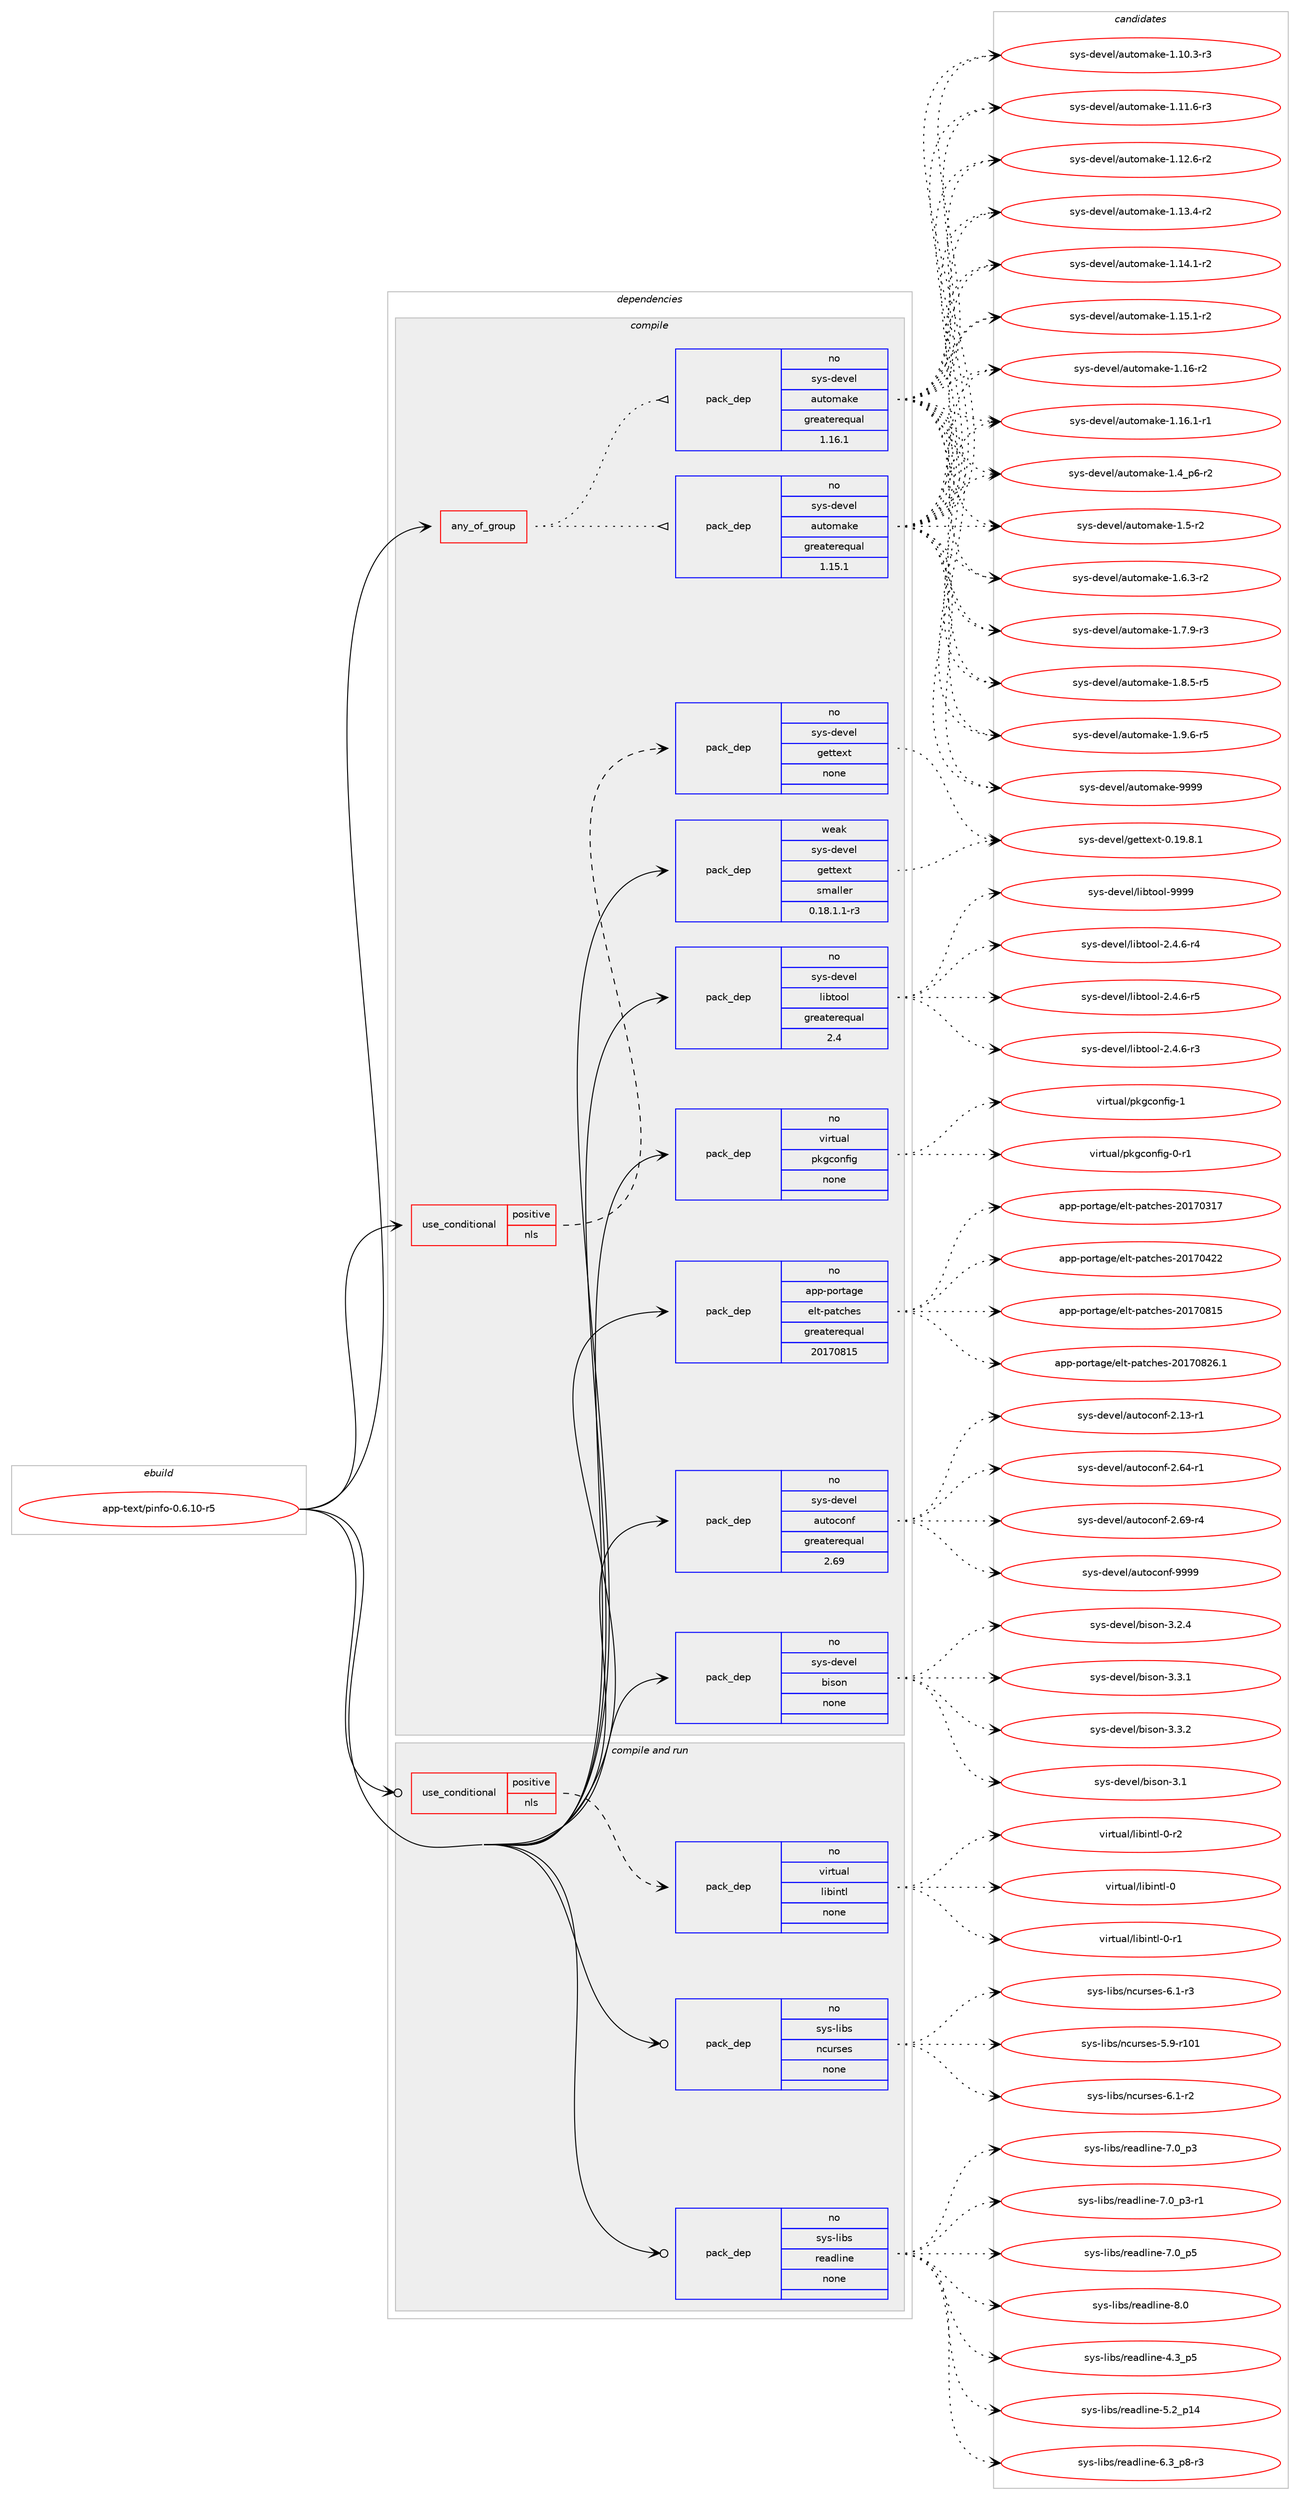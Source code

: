 digraph prolog {

# *************
# Graph options
# *************

newrank=true;
concentrate=true;
compound=true;
graph [rankdir=LR,fontname=Helvetica,fontsize=10,ranksep=1.5];#, ranksep=2.5, nodesep=0.2];
edge  [arrowhead=vee];
node  [fontname=Helvetica,fontsize=10];

# **********
# The ebuild
# **********

subgraph cluster_leftcol {
color=gray;
rank=same;
label=<<i>ebuild</i>>;
id [label="app-text/pinfo-0.6.10-r5", color=red, width=4, href="../app-text/pinfo-0.6.10-r5.svg"];
}

# ****************
# The dependencies
# ****************

subgraph cluster_midcol {
color=gray;
label=<<i>dependencies</i>>;
subgraph cluster_compile {
fillcolor="#eeeeee";
style=filled;
label=<<i>compile</i>>;
subgraph any19994 {
dependency1311667 [label=<<TABLE BORDER="0" CELLBORDER="1" CELLSPACING="0" CELLPADDING="4"><TR><TD CELLPADDING="10">any_of_group</TD></TR></TABLE>>, shape=none, color=red];subgraph pack935230 {
dependency1311668 [label=<<TABLE BORDER="0" CELLBORDER="1" CELLSPACING="0" CELLPADDING="4" WIDTH="220"><TR><TD ROWSPAN="6" CELLPADDING="30">pack_dep</TD></TR><TR><TD WIDTH="110">no</TD></TR><TR><TD>sys-devel</TD></TR><TR><TD>automake</TD></TR><TR><TD>greaterequal</TD></TR><TR><TD>1.16.1</TD></TR></TABLE>>, shape=none, color=blue];
}
dependency1311667:e -> dependency1311668:w [weight=20,style="dotted",arrowhead="oinv"];
subgraph pack935231 {
dependency1311669 [label=<<TABLE BORDER="0" CELLBORDER="1" CELLSPACING="0" CELLPADDING="4" WIDTH="220"><TR><TD ROWSPAN="6" CELLPADDING="30">pack_dep</TD></TR><TR><TD WIDTH="110">no</TD></TR><TR><TD>sys-devel</TD></TR><TR><TD>automake</TD></TR><TR><TD>greaterequal</TD></TR><TR><TD>1.15.1</TD></TR></TABLE>>, shape=none, color=blue];
}
dependency1311667:e -> dependency1311669:w [weight=20,style="dotted",arrowhead="oinv"];
}
id:e -> dependency1311667:w [weight=20,style="solid",arrowhead="vee"];
subgraph cond355894 {
dependency1311670 [label=<<TABLE BORDER="0" CELLBORDER="1" CELLSPACING="0" CELLPADDING="4"><TR><TD ROWSPAN="3" CELLPADDING="10">use_conditional</TD></TR><TR><TD>positive</TD></TR><TR><TD>nls</TD></TR></TABLE>>, shape=none, color=red];
subgraph pack935232 {
dependency1311671 [label=<<TABLE BORDER="0" CELLBORDER="1" CELLSPACING="0" CELLPADDING="4" WIDTH="220"><TR><TD ROWSPAN="6" CELLPADDING="30">pack_dep</TD></TR><TR><TD WIDTH="110">no</TD></TR><TR><TD>sys-devel</TD></TR><TR><TD>gettext</TD></TR><TR><TD>none</TD></TR><TR><TD></TD></TR></TABLE>>, shape=none, color=blue];
}
dependency1311670:e -> dependency1311671:w [weight=20,style="dashed",arrowhead="vee"];
}
id:e -> dependency1311670:w [weight=20,style="solid",arrowhead="vee"];
subgraph pack935233 {
dependency1311672 [label=<<TABLE BORDER="0" CELLBORDER="1" CELLSPACING="0" CELLPADDING="4" WIDTH="220"><TR><TD ROWSPAN="6" CELLPADDING="30">pack_dep</TD></TR><TR><TD WIDTH="110">no</TD></TR><TR><TD>app-portage</TD></TR><TR><TD>elt-patches</TD></TR><TR><TD>greaterequal</TD></TR><TR><TD>20170815</TD></TR></TABLE>>, shape=none, color=blue];
}
id:e -> dependency1311672:w [weight=20,style="solid",arrowhead="vee"];
subgraph pack935234 {
dependency1311673 [label=<<TABLE BORDER="0" CELLBORDER="1" CELLSPACING="0" CELLPADDING="4" WIDTH="220"><TR><TD ROWSPAN="6" CELLPADDING="30">pack_dep</TD></TR><TR><TD WIDTH="110">no</TD></TR><TR><TD>sys-devel</TD></TR><TR><TD>autoconf</TD></TR><TR><TD>greaterequal</TD></TR><TR><TD>2.69</TD></TR></TABLE>>, shape=none, color=blue];
}
id:e -> dependency1311673:w [weight=20,style="solid",arrowhead="vee"];
subgraph pack935235 {
dependency1311674 [label=<<TABLE BORDER="0" CELLBORDER="1" CELLSPACING="0" CELLPADDING="4" WIDTH="220"><TR><TD ROWSPAN="6" CELLPADDING="30">pack_dep</TD></TR><TR><TD WIDTH="110">no</TD></TR><TR><TD>sys-devel</TD></TR><TR><TD>bison</TD></TR><TR><TD>none</TD></TR><TR><TD></TD></TR></TABLE>>, shape=none, color=blue];
}
id:e -> dependency1311674:w [weight=20,style="solid",arrowhead="vee"];
subgraph pack935236 {
dependency1311675 [label=<<TABLE BORDER="0" CELLBORDER="1" CELLSPACING="0" CELLPADDING="4" WIDTH="220"><TR><TD ROWSPAN="6" CELLPADDING="30">pack_dep</TD></TR><TR><TD WIDTH="110">no</TD></TR><TR><TD>sys-devel</TD></TR><TR><TD>libtool</TD></TR><TR><TD>greaterequal</TD></TR><TR><TD>2.4</TD></TR></TABLE>>, shape=none, color=blue];
}
id:e -> dependency1311675:w [weight=20,style="solid",arrowhead="vee"];
subgraph pack935237 {
dependency1311676 [label=<<TABLE BORDER="0" CELLBORDER="1" CELLSPACING="0" CELLPADDING="4" WIDTH="220"><TR><TD ROWSPAN="6" CELLPADDING="30">pack_dep</TD></TR><TR><TD WIDTH="110">no</TD></TR><TR><TD>virtual</TD></TR><TR><TD>pkgconfig</TD></TR><TR><TD>none</TD></TR><TR><TD></TD></TR></TABLE>>, shape=none, color=blue];
}
id:e -> dependency1311676:w [weight=20,style="solid",arrowhead="vee"];
subgraph pack935238 {
dependency1311677 [label=<<TABLE BORDER="0" CELLBORDER="1" CELLSPACING="0" CELLPADDING="4" WIDTH="220"><TR><TD ROWSPAN="6" CELLPADDING="30">pack_dep</TD></TR><TR><TD WIDTH="110">weak</TD></TR><TR><TD>sys-devel</TD></TR><TR><TD>gettext</TD></TR><TR><TD>smaller</TD></TR><TR><TD>0.18.1.1-r3</TD></TR></TABLE>>, shape=none, color=blue];
}
id:e -> dependency1311677:w [weight=20,style="solid",arrowhead="vee"];
}
subgraph cluster_compileandrun {
fillcolor="#eeeeee";
style=filled;
label=<<i>compile and run</i>>;
subgraph cond355895 {
dependency1311678 [label=<<TABLE BORDER="0" CELLBORDER="1" CELLSPACING="0" CELLPADDING="4"><TR><TD ROWSPAN="3" CELLPADDING="10">use_conditional</TD></TR><TR><TD>positive</TD></TR><TR><TD>nls</TD></TR></TABLE>>, shape=none, color=red];
subgraph pack935239 {
dependency1311679 [label=<<TABLE BORDER="0" CELLBORDER="1" CELLSPACING="0" CELLPADDING="4" WIDTH="220"><TR><TD ROWSPAN="6" CELLPADDING="30">pack_dep</TD></TR><TR><TD WIDTH="110">no</TD></TR><TR><TD>virtual</TD></TR><TR><TD>libintl</TD></TR><TR><TD>none</TD></TR><TR><TD></TD></TR></TABLE>>, shape=none, color=blue];
}
dependency1311678:e -> dependency1311679:w [weight=20,style="dashed",arrowhead="vee"];
}
id:e -> dependency1311678:w [weight=20,style="solid",arrowhead="odotvee"];
subgraph pack935240 {
dependency1311680 [label=<<TABLE BORDER="0" CELLBORDER="1" CELLSPACING="0" CELLPADDING="4" WIDTH="220"><TR><TD ROWSPAN="6" CELLPADDING="30">pack_dep</TD></TR><TR><TD WIDTH="110">no</TD></TR><TR><TD>sys-libs</TD></TR><TR><TD>ncurses</TD></TR><TR><TD>none</TD></TR><TR><TD></TD></TR></TABLE>>, shape=none, color=blue];
}
id:e -> dependency1311680:w [weight=20,style="solid",arrowhead="odotvee"];
subgraph pack935241 {
dependency1311681 [label=<<TABLE BORDER="0" CELLBORDER="1" CELLSPACING="0" CELLPADDING="4" WIDTH="220"><TR><TD ROWSPAN="6" CELLPADDING="30">pack_dep</TD></TR><TR><TD WIDTH="110">no</TD></TR><TR><TD>sys-libs</TD></TR><TR><TD>readline</TD></TR><TR><TD>none</TD></TR><TR><TD></TD></TR></TABLE>>, shape=none, color=blue];
}
id:e -> dependency1311681:w [weight=20,style="solid",arrowhead="odotvee"];
}
subgraph cluster_run {
fillcolor="#eeeeee";
style=filled;
label=<<i>run</i>>;
}
}

# **************
# The candidates
# **************

subgraph cluster_choices {
rank=same;
color=gray;
label=<<i>candidates</i>>;

subgraph choice935230 {
color=black;
nodesep=1;
choice11512111545100101118101108479711711611110997107101454946494846514511451 [label="sys-devel/automake-1.10.3-r3", color=red, width=4,href="../sys-devel/automake-1.10.3-r3.svg"];
choice11512111545100101118101108479711711611110997107101454946494946544511451 [label="sys-devel/automake-1.11.6-r3", color=red, width=4,href="../sys-devel/automake-1.11.6-r3.svg"];
choice11512111545100101118101108479711711611110997107101454946495046544511450 [label="sys-devel/automake-1.12.6-r2", color=red, width=4,href="../sys-devel/automake-1.12.6-r2.svg"];
choice11512111545100101118101108479711711611110997107101454946495146524511450 [label="sys-devel/automake-1.13.4-r2", color=red, width=4,href="../sys-devel/automake-1.13.4-r2.svg"];
choice11512111545100101118101108479711711611110997107101454946495246494511450 [label="sys-devel/automake-1.14.1-r2", color=red, width=4,href="../sys-devel/automake-1.14.1-r2.svg"];
choice11512111545100101118101108479711711611110997107101454946495346494511450 [label="sys-devel/automake-1.15.1-r2", color=red, width=4,href="../sys-devel/automake-1.15.1-r2.svg"];
choice1151211154510010111810110847971171161111099710710145494649544511450 [label="sys-devel/automake-1.16-r2", color=red, width=4,href="../sys-devel/automake-1.16-r2.svg"];
choice11512111545100101118101108479711711611110997107101454946495446494511449 [label="sys-devel/automake-1.16.1-r1", color=red, width=4,href="../sys-devel/automake-1.16.1-r1.svg"];
choice115121115451001011181011084797117116111109971071014549465295112544511450 [label="sys-devel/automake-1.4_p6-r2", color=red, width=4,href="../sys-devel/automake-1.4_p6-r2.svg"];
choice11512111545100101118101108479711711611110997107101454946534511450 [label="sys-devel/automake-1.5-r2", color=red, width=4,href="../sys-devel/automake-1.5-r2.svg"];
choice115121115451001011181011084797117116111109971071014549465446514511450 [label="sys-devel/automake-1.6.3-r2", color=red, width=4,href="../sys-devel/automake-1.6.3-r2.svg"];
choice115121115451001011181011084797117116111109971071014549465546574511451 [label="sys-devel/automake-1.7.9-r3", color=red, width=4,href="../sys-devel/automake-1.7.9-r3.svg"];
choice115121115451001011181011084797117116111109971071014549465646534511453 [label="sys-devel/automake-1.8.5-r5", color=red, width=4,href="../sys-devel/automake-1.8.5-r5.svg"];
choice115121115451001011181011084797117116111109971071014549465746544511453 [label="sys-devel/automake-1.9.6-r5", color=red, width=4,href="../sys-devel/automake-1.9.6-r5.svg"];
choice115121115451001011181011084797117116111109971071014557575757 [label="sys-devel/automake-9999", color=red, width=4,href="../sys-devel/automake-9999.svg"];
dependency1311668:e -> choice11512111545100101118101108479711711611110997107101454946494846514511451:w [style=dotted,weight="100"];
dependency1311668:e -> choice11512111545100101118101108479711711611110997107101454946494946544511451:w [style=dotted,weight="100"];
dependency1311668:e -> choice11512111545100101118101108479711711611110997107101454946495046544511450:w [style=dotted,weight="100"];
dependency1311668:e -> choice11512111545100101118101108479711711611110997107101454946495146524511450:w [style=dotted,weight="100"];
dependency1311668:e -> choice11512111545100101118101108479711711611110997107101454946495246494511450:w [style=dotted,weight="100"];
dependency1311668:e -> choice11512111545100101118101108479711711611110997107101454946495346494511450:w [style=dotted,weight="100"];
dependency1311668:e -> choice1151211154510010111810110847971171161111099710710145494649544511450:w [style=dotted,weight="100"];
dependency1311668:e -> choice11512111545100101118101108479711711611110997107101454946495446494511449:w [style=dotted,weight="100"];
dependency1311668:e -> choice115121115451001011181011084797117116111109971071014549465295112544511450:w [style=dotted,weight="100"];
dependency1311668:e -> choice11512111545100101118101108479711711611110997107101454946534511450:w [style=dotted,weight="100"];
dependency1311668:e -> choice115121115451001011181011084797117116111109971071014549465446514511450:w [style=dotted,weight="100"];
dependency1311668:e -> choice115121115451001011181011084797117116111109971071014549465546574511451:w [style=dotted,weight="100"];
dependency1311668:e -> choice115121115451001011181011084797117116111109971071014549465646534511453:w [style=dotted,weight="100"];
dependency1311668:e -> choice115121115451001011181011084797117116111109971071014549465746544511453:w [style=dotted,weight="100"];
dependency1311668:e -> choice115121115451001011181011084797117116111109971071014557575757:w [style=dotted,weight="100"];
}
subgraph choice935231 {
color=black;
nodesep=1;
choice11512111545100101118101108479711711611110997107101454946494846514511451 [label="sys-devel/automake-1.10.3-r3", color=red, width=4,href="../sys-devel/automake-1.10.3-r3.svg"];
choice11512111545100101118101108479711711611110997107101454946494946544511451 [label="sys-devel/automake-1.11.6-r3", color=red, width=4,href="../sys-devel/automake-1.11.6-r3.svg"];
choice11512111545100101118101108479711711611110997107101454946495046544511450 [label="sys-devel/automake-1.12.6-r2", color=red, width=4,href="../sys-devel/automake-1.12.6-r2.svg"];
choice11512111545100101118101108479711711611110997107101454946495146524511450 [label="sys-devel/automake-1.13.4-r2", color=red, width=4,href="../sys-devel/automake-1.13.4-r2.svg"];
choice11512111545100101118101108479711711611110997107101454946495246494511450 [label="sys-devel/automake-1.14.1-r2", color=red, width=4,href="../sys-devel/automake-1.14.1-r2.svg"];
choice11512111545100101118101108479711711611110997107101454946495346494511450 [label="sys-devel/automake-1.15.1-r2", color=red, width=4,href="../sys-devel/automake-1.15.1-r2.svg"];
choice1151211154510010111810110847971171161111099710710145494649544511450 [label="sys-devel/automake-1.16-r2", color=red, width=4,href="../sys-devel/automake-1.16-r2.svg"];
choice11512111545100101118101108479711711611110997107101454946495446494511449 [label="sys-devel/automake-1.16.1-r1", color=red, width=4,href="../sys-devel/automake-1.16.1-r1.svg"];
choice115121115451001011181011084797117116111109971071014549465295112544511450 [label="sys-devel/automake-1.4_p6-r2", color=red, width=4,href="../sys-devel/automake-1.4_p6-r2.svg"];
choice11512111545100101118101108479711711611110997107101454946534511450 [label="sys-devel/automake-1.5-r2", color=red, width=4,href="../sys-devel/automake-1.5-r2.svg"];
choice115121115451001011181011084797117116111109971071014549465446514511450 [label="sys-devel/automake-1.6.3-r2", color=red, width=4,href="../sys-devel/automake-1.6.3-r2.svg"];
choice115121115451001011181011084797117116111109971071014549465546574511451 [label="sys-devel/automake-1.7.9-r3", color=red, width=4,href="../sys-devel/automake-1.7.9-r3.svg"];
choice115121115451001011181011084797117116111109971071014549465646534511453 [label="sys-devel/automake-1.8.5-r5", color=red, width=4,href="../sys-devel/automake-1.8.5-r5.svg"];
choice115121115451001011181011084797117116111109971071014549465746544511453 [label="sys-devel/automake-1.9.6-r5", color=red, width=4,href="../sys-devel/automake-1.9.6-r5.svg"];
choice115121115451001011181011084797117116111109971071014557575757 [label="sys-devel/automake-9999", color=red, width=4,href="../sys-devel/automake-9999.svg"];
dependency1311669:e -> choice11512111545100101118101108479711711611110997107101454946494846514511451:w [style=dotted,weight="100"];
dependency1311669:e -> choice11512111545100101118101108479711711611110997107101454946494946544511451:w [style=dotted,weight="100"];
dependency1311669:e -> choice11512111545100101118101108479711711611110997107101454946495046544511450:w [style=dotted,weight="100"];
dependency1311669:e -> choice11512111545100101118101108479711711611110997107101454946495146524511450:w [style=dotted,weight="100"];
dependency1311669:e -> choice11512111545100101118101108479711711611110997107101454946495246494511450:w [style=dotted,weight="100"];
dependency1311669:e -> choice11512111545100101118101108479711711611110997107101454946495346494511450:w [style=dotted,weight="100"];
dependency1311669:e -> choice1151211154510010111810110847971171161111099710710145494649544511450:w [style=dotted,weight="100"];
dependency1311669:e -> choice11512111545100101118101108479711711611110997107101454946495446494511449:w [style=dotted,weight="100"];
dependency1311669:e -> choice115121115451001011181011084797117116111109971071014549465295112544511450:w [style=dotted,weight="100"];
dependency1311669:e -> choice11512111545100101118101108479711711611110997107101454946534511450:w [style=dotted,weight="100"];
dependency1311669:e -> choice115121115451001011181011084797117116111109971071014549465446514511450:w [style=dotted,weight="100"];
dependency1311669:e -> choice115121115451001011181011084797117116111109971071014549465546574511451:w [style=dotted,weight="100"];
dependency1311669:e -> choice115121115451001011181011084797117116111109971071014549465646534511453:w [style=dotted,weight="100"];
dependency1311669:e -> choice115121115451001011181011084797117116111109971071014549465746544511453:w [style=dotted,weight="100"];
dependency1311669:e -> choice115121115451001011181011084797117116111109971071014557575757:w [style=dotted,weight="100"];
}
subgraph choice935232 {
color=black;
nodesep=1;
choice1151211154510010111810110847103101116116101120116454846495746564649 [label="sys-devel/gettext-0.19.8.1", color=red, width=4,href="../sys-devel/gettext-0.19.8.1.svg"];
dependency1311671:e -> choice1151211154510010111810110847103101116116101120116454846495746564649:w [style=dotted,weight="100"];
}
subgraph choice935233 {
color=black;
nodesep=1;
choice97112112451121111141169710310147101108116451129711699104101115455048495548514955 [label="app-portage/elt-patches-20170317", color=red, width=4,href="../app-portage/elt-patches-20170317.svg"];
choice97112112451121111141169710310147101108116451129711699104101115455048495548525050 [label="app-portage/elt-patches-20170422", color=red, width=4,href="../app-portage/elt-patches-20170422.svg"];
choice97112112451121111141169710310147101108116451129711699104101115455048495548564953 [label="app-portage/elt-patches-20170815", color=red, width=4,href="../app-portage/elt-patches-20170815.svg"];
choice971121124511211111411697103101471011081164511297116991041011154550484955485650544649 [label="app-portage/elt-patches-20170826.1", color=red, width=4,href="../app-portage/elt-patches-20170826.1.svg"];
dependency1311672:e -> choice97112112451121111141169710310147101108116451129711699104101115455048495548514955:w [style=dotted,weight="100"];
dependency1311672:e -> choice97112112451121111141169710310147101108116451129711699104101115455048495548525050:w [style=dotted,weight="100"];
dependency1311672:e -> choice97112112451121111141169710310147101108116451129711699104101115455048495548564953:w [style=dotted,weight="100"];
dependency1311672:e -> choice971121124511211111411697103101471011081164511297116991041011154550484955485650544649:w [style=dotted,weight="100"];
}
subgraph choice935234 {
color=black;
nodesep=1;
choice1151211154510010111810110847971171161119911111010245504649514511449 [label="sys-devel/autoconf-2.13-r1", color=red, width=4,href="../sys-devel/autoconf-2.13-r1.svg"];
choice1151211154510010111810110847971171161119911111010245504654524511449 [label="sys-devel/autoconf-2.64-r1", color=red, width=4,href="../sys-devel/autoconf-2.64-r1.svg"];
choice1151211154510010111810110847971171161119911111010245504654574511452 [label="sys-devel/autoconf-2.69-r4", color=red, width=4,href="../sys-devel/autoconf-2.69-r4.svg"];
choice115121115451001011181011084797117116111991111101024557575757 [label="sys-devel/autoconf-9999", color=red, width=4,href="../sys-devel/autoconf-9999.svg"];
dependency1311673:e -> choice1151211154510010111810110847971171161119911111010245504649514511449:w [style=dotted,weight="100"];
dependency1311673:e -> choice1151211154510010111810110847971171161119911111010245504654524511449:w [style=dotted,weight="100"];
dependency1311673:e -> choice1151211154510010111810110847971171161119911111010245504654574511452:w [style=dotted,weight="100"];
dependency1311673:e -> choice115121115451001011181011084797117116111991111101024557575757:w [style=dotted,weight="100"];
}
subgraph choice935235 {
color=black;
nodesep=1;
choice11512111545100101118101108479810511511111045514649 [label="sys-devel/bison-3.1", color=red, width=4,href="../sys-devel/bison-3.1.svg"];
choice115121115451001011181011084798105115111110455146504652 [label="sys-devel/bison-3.2.4", color=red, width=4,href="../sys-devel/bison-3.2.4.svg"];
choice115121115451001011181011084798105115111110455146514649 [label="sys-devel/bison-3.3.1", color=red, width=4,href="../sys-devel/bison-3.3.1.svg"];
choice115121115451001011181011084798105115111110455146514650 [label="sys-devel/bison-3.3.2", color=red, width=4,href="../sys-devel/bison-3.3.2.svg"];
dependency1311674:e -> choice11512111545100101118101108479810511511111045514649:w [style=dotted,weight="100"];
dependency1311674:e -> choice115121115451001011181011084798105115111110455146504652:w [style=dotted,weight="100"];
dependency1311674:e -> choice115121115451001011181011084798105115111110455146514649:w [style=dotted,weight="100"];
dependency1311674:e -> choice115121115451001011181011084798105115111110455146514650:w [style=dotted,weight="100"];
}
subgraph choice935236 {
color=black;
nodesep=1;
choice1151211154510010111810110847108105981161111111084550465246544511451 [label="sys-devel/libtool-2.4.6-r3", color=red, width=4,href="../sys-devel/libtool-2.4.6-r3.svg"];
choice1151211154510010111810110847108105981161111111084550465246544511452 [label="sys-devel/libtool-2.4.6-r4", color=red, width=4,href="../sys-devel/libtool-2.4.6-r4.svg"];
choice1151211154510010111810110847108105981161111111084550465246544511453 [label="sys-devel/libtool-2.4.6-r5", color=red, width=4,href="../sys-devel/libtool-2.4.6-r5.svg"];
choice1151211154510010111810110847108105981161111111084557575757 [label="sys-devel/libtool-9999", color=red, width=4,href="../sys-devel/libtool-9999.svg"];
dependency1311675:e -> choice1151211154510010111810110847108105981161111111084550465246544511451:w [style=dotted,weight="100"];
dependency1311675:e -> choice1151211154510010111810110847108105981161111111084550465246544511452:w [style=dotted,weight="100"];
dependency1311675:e -> choice1151211154510010111810110847108105981161111111084550465246544511453:w [style=dotted,weight="100"];
dependency1311675:e -> choice1151211154510010111810110847108105981161111111084557575757:w [style=dotted,weight="100"];
}
subgraph choice935237 {
color=black;
nodesep=1;
choice11810511411611797108471121071039911111010210510345484511449 [label="virtual/pkgconfig-0-r1", color=red, width=4,href="../virtual/pkgconfig-0-r1.svg"];
choice1181051141161179710847112107103991111101021051034549 [label="virtual/pkgconfig-1", color=red, width=4,href="../virtual/pkgconfig-1.svg"];
dependency1311676:e -> choice11810511411611797108471121071039911111010210510345484511449:w [style=dotted,weight="100"];
dependency1311676:e -> choice1181051141161179710847112107103991111101021051034549:w [style=dotted,weight="100"];
}
subgraph choice935238 {
color=black;
nodesep=1;
choice1151211154510010111810110847103101116116101120116454846495746564649 [label="sys-devel/gettext-0.19.8.1", color=red, width=4,href="../sys-devel/gettext-0.19.8.1.svg"];
dependency1311677:e -> choice1151211154510010111810110847103101116116101120116454846495746564649:w [style=dotted,weight="100"];
}
subgraph choice935239 {
color=black;
nodesep=1;
choice1181051141161179710847108105981051101161084548 [label="virtual/libintl-0", color=red, width=4,href="../virtual/libintl-0.svg"];
choice11810511411611797108471081059810511011610845484511449 [label="virtual/libintl-0-r1", color=red, width=4,href="../virtual/libintl-0-r1.svg"];
choice11810511411611797108471081059810511011610845484511450 [label="virtual/libintl-0-r2", color=red, width=4,href="../virtual/libintl-0-r2.svg"];
dependency1311679:e -> choice1181051141161179710847108105981051101161084548:w [style=dotted,weight="100"];
dependency1311679:e -> choice11810511411611797108471081059810511011610845484511449:w [style=dotted,weight="100"];
dependency1311679:e -> choice11810511411611797108471081059810511011610845484511450:w [style=dotted,weight="100"];
}
subgraph choice935240 {
color=black;
nodesep=1;
choice115121115451081059811547110991171141151011154553465745114494849 [label="sys-libs/ncurses-5.9-r101", color=red, width=4,href="../sys-libs/ncurses-5.9-r101.svg"];
choice11512111545108105981154711099117114115101115455446494511450 [label="sys-libs/ncurses-6.1-r2", color=red, width=4,href="../sys-libs/ncurses-6.1-r2.svg"];
choice11512111545108105981154711099117114115101115455446494511451 [label="sys-libs/ncurses-6.1-r3", color=red, width=4,href="../sys-libs/ncurses-6.1-r3.svg"];
dependency1311680:e -> choice115121115451081059811547110991171141151011154553465745114494849:w [style=dotted,weight="100"];
dependency1311680:e -> choice11512111545108105981154711099117114115101115455446494511450:w [style=dotted,weight="100"];
dependency1311680:e -> choice11512111545108105981154711099117114115101115455446494511451:w [style=dotted,weight="100"];
}
subgraph choice935241 {
color=black;
nodesep=1;
choice11512111545108105981154711410197100108105110101455246519511253 [label="sys-libs/readline-4.3_p5", color=red, width=4,href="../sys-libs/readline-4.3_p5.svg"];
choice1151211154510810598115471141019710010810511010145534650951124952 [label="sys-libs/readline-5.2_p14", color=red, width=4,href="../sys-libs/readline-5.2_p14.svg"];
choice115121115451081059811547114101971001081051101014554465195112564511451 [label="sys-libs/readline-6.3_p8-r3", color=red, width=4,href="../sys-libs/readline-6.3_p8-r3.svg"];
choice11512111545108105981154711410197100108105110101455546489511251 [label="sys-libs/readline-7.0_p3", color=red, width=4,href="../sys-libs/readline-7.0_p3.svg"];
choice115121115451081059811547114101971001081051101014555464895112514511449 [label="sys-libs/readline-7.0_p3-r1", color=red, width=4,href="../sys-libs/readline-7.0_p3-r1.svg"];
choice11512111545108105981154711410197100108105110101455546489511253 [label="sys-libs/readline-7.0_p5", color=red, width=4,href="../sys-libs/readline-7.0_p5.svg"];
choice1151211154510810598115471141019710010810511010145564648 [label="sys-libs/readline-8.0", color=red, width=4,href="../sys-libs/readline-8.0.svg"];
dependency1311681:e -> choice11512111545108105981154711410197100108105110101455246519511253:w [style=dotted,weight="100"];
dependency1311681:e -> choice1151211154510810598115471141019710010810511010145534650951124952:w [style=dotted,weight="100"];
dependency1311681:e -> choice115121115451081059811547114101971001081051101014554465195112564511451:w [style=dotted,weight="100"];
dependency1311681:e -> choice11512111545108105981154711410197100108105110101455546489511251:w [style=dotted,weight="100"];
dependency1311681:e -> choice115121115451081059811547114101971001081051101014555464895112514511449:w [style=dotted,weight="100"];
dependency1311681:e -> choice11512111545108105981154711410197100108105110101455546489511253:w [style=dotted,weight="100"];
dependency1311681:e -> choice1151211154510810598115471141019710010810511010145564648:w [style=dotted,weight="100"];
}
}

}

